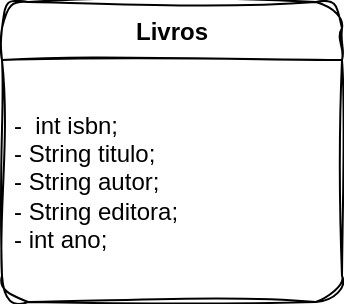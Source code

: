 <mxfile version="21.0.6" type="github">
  <diagram name="Página-1" id="y9r4fpH-43b_tr-uIKqR">
    <mxGraphModel dx="886" dy="522" grid="1" gridSize="10" guides="1" tooltips="1" connect="1" arrows="1" fold="1" page="1" pageScale="1" pageWidth="827" pageHeight="1169" math="0" shadow="0">
      <root>
        <mxCell id="0" />
        <mxCell id="1" parent="0" />
        <mxCell id="9WBIUvlMxbKuP12MLTkK-2" value="Livros" style="swimlane;fontStyle=1;align=center;verticalAlign=middle;childLayout=stackLayout;horizontal=1;startSize=29;horizontalStack=0;resizeParent=1;resizeParentMax=0;resizeLast=0;collapsible=0;marginBottom=0;html=1;whiteSpace=wrap;rounded=1;sketch=1;curveFitting=1;jiggle=2;labelBackgroundColor=none;" vertex="1" parent="1">
          <mxGeometry x="40" y="40" width="170" height="150" as="geometry" />
        </mxCell>
        <mxCell id="9WBIUvlMxbKuP12MLTkK-4" value="-&amp;nbsp; int isbn;&lt;br&gt;- String titulo;&lt;br&gt;- String autor;&lt;br&gt;- String editora;&lt;br&gt;- int ano;" style="text;html=1;strokeColor=none;fillColor=none;align=left;verticalAlign=middle;spacingLeft=4;spacingRight=4;overflow=hidden;rotatable=0;points=[[0,0.5],[1,0.5]];portConstraint=eastwest;whiteSpace=wrap;rounded=1;sketch=1;curveFitting=1;jiggle=2;labelBackgroundColor=none;" vertex="1" parent="9WBIUvlMxbKuP12MLTkK-2">
          <mxGeometry y="29" width="170" height="121" as="geometry" />
        </mxCell>
      </root>
    </mxGraphModel>
  </diagram>
</mxfile>
